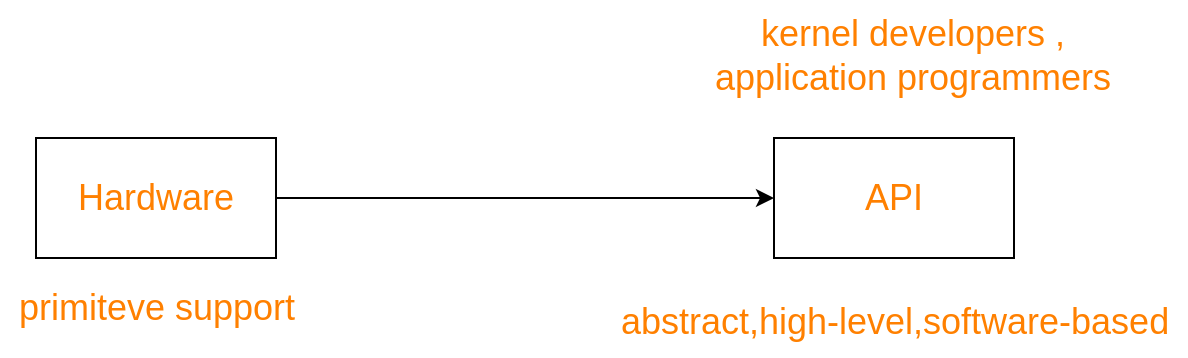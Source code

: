<mxfile>
    <diagram id="DJvm9XqKI7-uhr4695xY" name="第 1 页">
        <mxGraphModel dx="1002" dy="576" grid="0" gridSize="10" guides="1" tooltips="1" connect="1" arrows="1" fold="1" page="0" pageScale="1" pageWidth="827" pageHeight="1169" math="0" shadow="0">
            <root>
                <mxCell id="0"/>
                <mxCell id="1" parent="0"/>
                <mxCell id="5" style="edgeStyle=none;html=1;exitX=1;exitY=0.5;exitDx=0;exitDy=0;entryX=0;entryY=0.5;entryDx=0;entryDy=0;fontSize=18;fontColor=#FF8000;" edge="1" parent="1" source="2" target="3">
                    <mxGeometry relative="1" as="geometry"/>
                </mxCell>
                <mxCell id="2" value="&lt;font color=&quot;#ff8000&quot; style=&quot;font-size: 18px;&quot;&gt;Hardware&lt;/font&gt;" style="rounded=0;whiteSpace=wrap;html=1;fillColor=none;" vertex="1" parent="1">
                    <mxGeometry x="196" y="233" width="120" height="60" as="geometry"/>
                </mxCell>
                <mxCell id="3" value="&lt;font color=&quot;#ff8000&quot; style=&quot;font-size: 18px;&quot;&gt;API&lt;/font&gt;" style="rounded=0;whiteSpace=wrap;html=1;fillColor=none;" vertex="1" parent="1">
                    <mxGeometry x="565" y="233" width="120" height="60" as="geometry"/>
                </mxCell>
                <mxCell id="4" value="primiteve support" style="text;html=1;align=center;verticalAlign=middle;resizable=0;points=[];autosize=1;strokeColor=none;fillColor=none;fontSize=18;fontColor=#FF8000;" vertex="1" parent="1">
                    <mxGeometry x="178" y="301" width="156" height="34" as="geometry"/>
                </mxCell>
                <mxCell id="6" value="abstract,high-level,software-based" style="text;html=1;align=center;verticalAlign=middle;resizable=0;points=[];autosize=1;strokeColor=none;fillColor=none;fontSize=18;fontColor=#FF8000;" vertex="1" parent="1">
                    <mxGeometry x="479" y="308" width="292" height="34" as="geometry"/>
                </mxCell>
                <mxCell id="7" value="kernel developers ,&lt;br&gt;application programmers" style="text;html=1;align=center;verticalAlign=middle;resizable=0;points=[];autosize=1;strokeColor=none;fillColor=none;fontSize=18;fontColor=#FF8000;" vertex="1" parent="1">
                    <mxGeometry x="526" y="164" width="216" height="55" as="geometry"/>
                </mxCell>
            </root>
        </mxGraphModel>
    </diagram>
</mxfile>